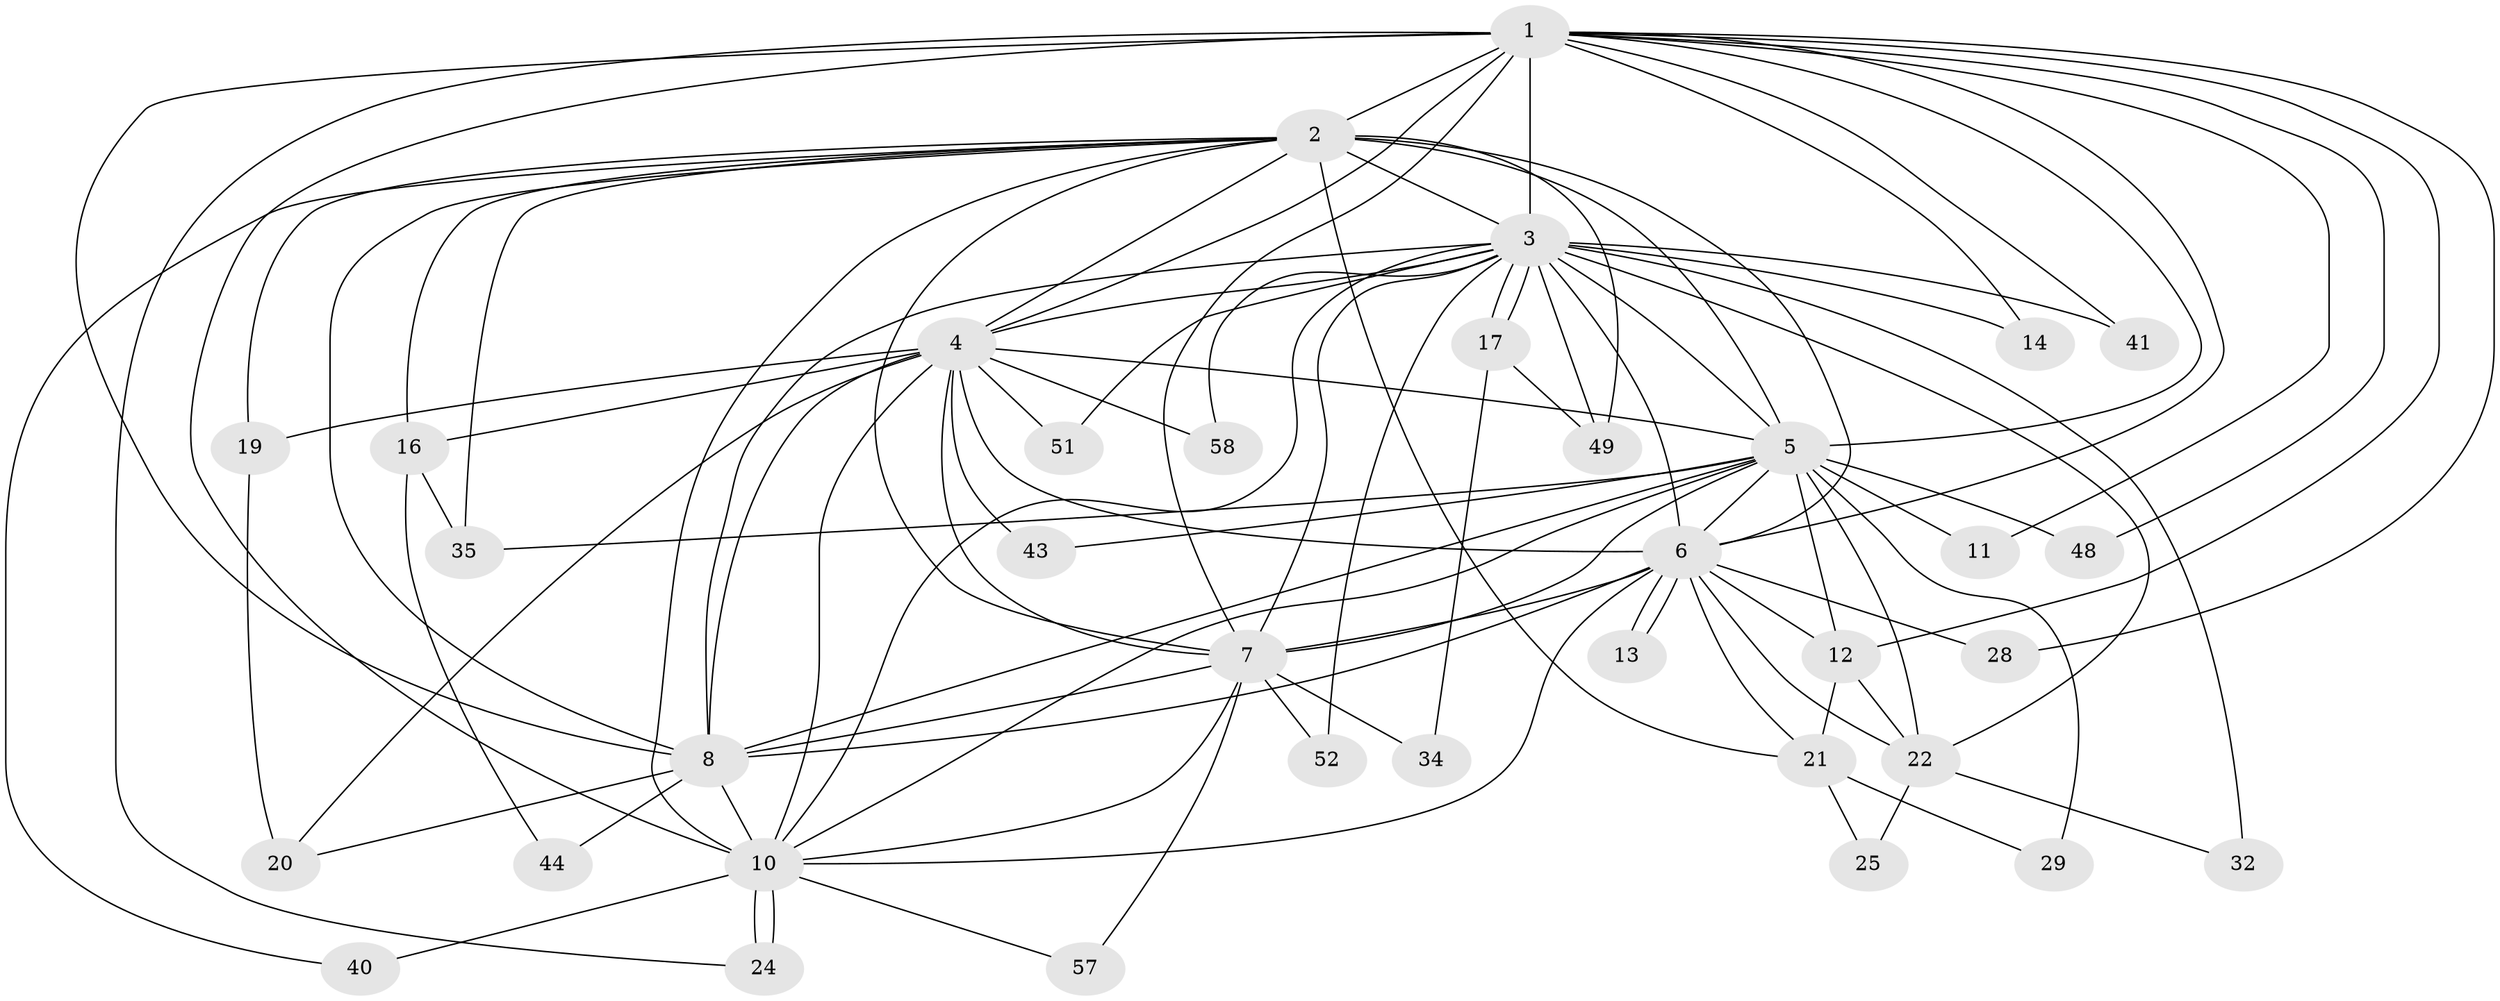 // original degree distribution, {21: 0.03278688524590164, 13: 0.04918032786885246, 16: 0.01639344262295082, 19: 0.01639344262295082, 15: 0.03278688524590164, 14: 0.01639344262295082, 2: 0.5409836065573771, 3: 0.18032786885245902, 7: 0.01639344262295082, 4: 0.04918032786885246, 5: 0.03278688524590164, 6: 0.01639344262295082}
// Generated by graph-tools (version 1.1) at 2025/17/03/04/25 18:17:56]
// undirected, 36 vertices, 98 edges
graph export_dot {
graph [start="1"]
  node [color=gray90,style=filled];
  1;
  2 [super="+9"];
  3;
  4 [super="+30"];
  5 [super="+36"];
  6 [super="+47+15+27"];
  7;
  8 [super="+45"];
  10;
  11;
  12 [super="+26"];
  13;
  14;
  16;
  17 [super="+50"];
  19;
  20 [super="+42"];
  21;
  22 [super="+23"];
  24 [super="+37"];
  25;
  28;
  29;
  32;
  34;
  35 [super="+55"];
  40;
  41;
  43;
  44;
  48;
  49;
  51;
  52;
  57;
  58;
  1 -- 2 [weight=4];
  1 -- 3;
  1 -- 4;
  1 -- 5;
  1 -- 6 [weight=3];
  1 -- 7;
  1 -- 8 [weight=2];
  1 -- 10;
  1 -- 11;
  1 -- 12;
  1 -- 14;
  1 -- 28;
  1 -- 41;
  1 -- 48;
  1 -- 24;
  2 -- 3 [weight=3];
  2 -- 4 [weight=2];
  2 -- 5 [weight=5];
  2 -- 6 [weight=2];
  2 -- 7 [weight=2];
  2 -- 8 [weight=2];
  2 -- 10 [weight=2];
  2 -- 16;
  2 -- 19;
  2 -- 21;
  2 -- 40;
  2 -- 49;
  2 -- 35;
  3 -- 4;
  3 -- 5;
  3 -- 6 [weight=2];
  3 -- 7;
  3 -- 8;
  3 -- 10;
  3 -- 14;
  3 -- 17;
  3 -- 17;
  3 -- 22;
  3 -- 32;
  3 -- 41;
  3 -- 49;
  3 -- 51;
  3 -- 52;
  3 -- 58;
  4 -- 5;
  4 -- 6;
  4 -- 7;
  4 -- 8 [weight=2];
  4 -- 10;
  4 -- 16;
  4 -- 19;
  4 -- 20;
  4 -- 43;
  4 -- 51;
  4 -- 58;
  5 -- 6;
  5 -- 7;
  5 -- 8 [weight=2];
  5 -- 10;
  5 -- 11;
  5 -- 12;
  5 -- 22;
  5 -- 29;
  5 -- 35;
  5 -- 43;
  5 -- 48;
  6 -- 7 [weight=3];
  6 -- 8 [weight=3];
  6 -- 10;
  6 -- 13;
  6 -- 13;
  6 -- 22;
  6 -- 21;
  6 -- 28;
  6 -- 12;
  7 -- 8;
  7 -- 10;
  7 -- 34;
  7 -- 52;
  7 -- 57;
  8 -- 10;
  8 -- 20;
  8 -- 44;
  10 -- 24;
  10 -- 24;
  10 -- 40;
  10 -- 57;
  12 -- 21;
  12 -- 22;
  16 -- 35;
  16 -- 44;
  17 -- 34;
  17 -- 49;
  19 -- 20;
  21 -- 25;
  21 -- 29;
  22 -- 25;
  22 -- 32;
}
